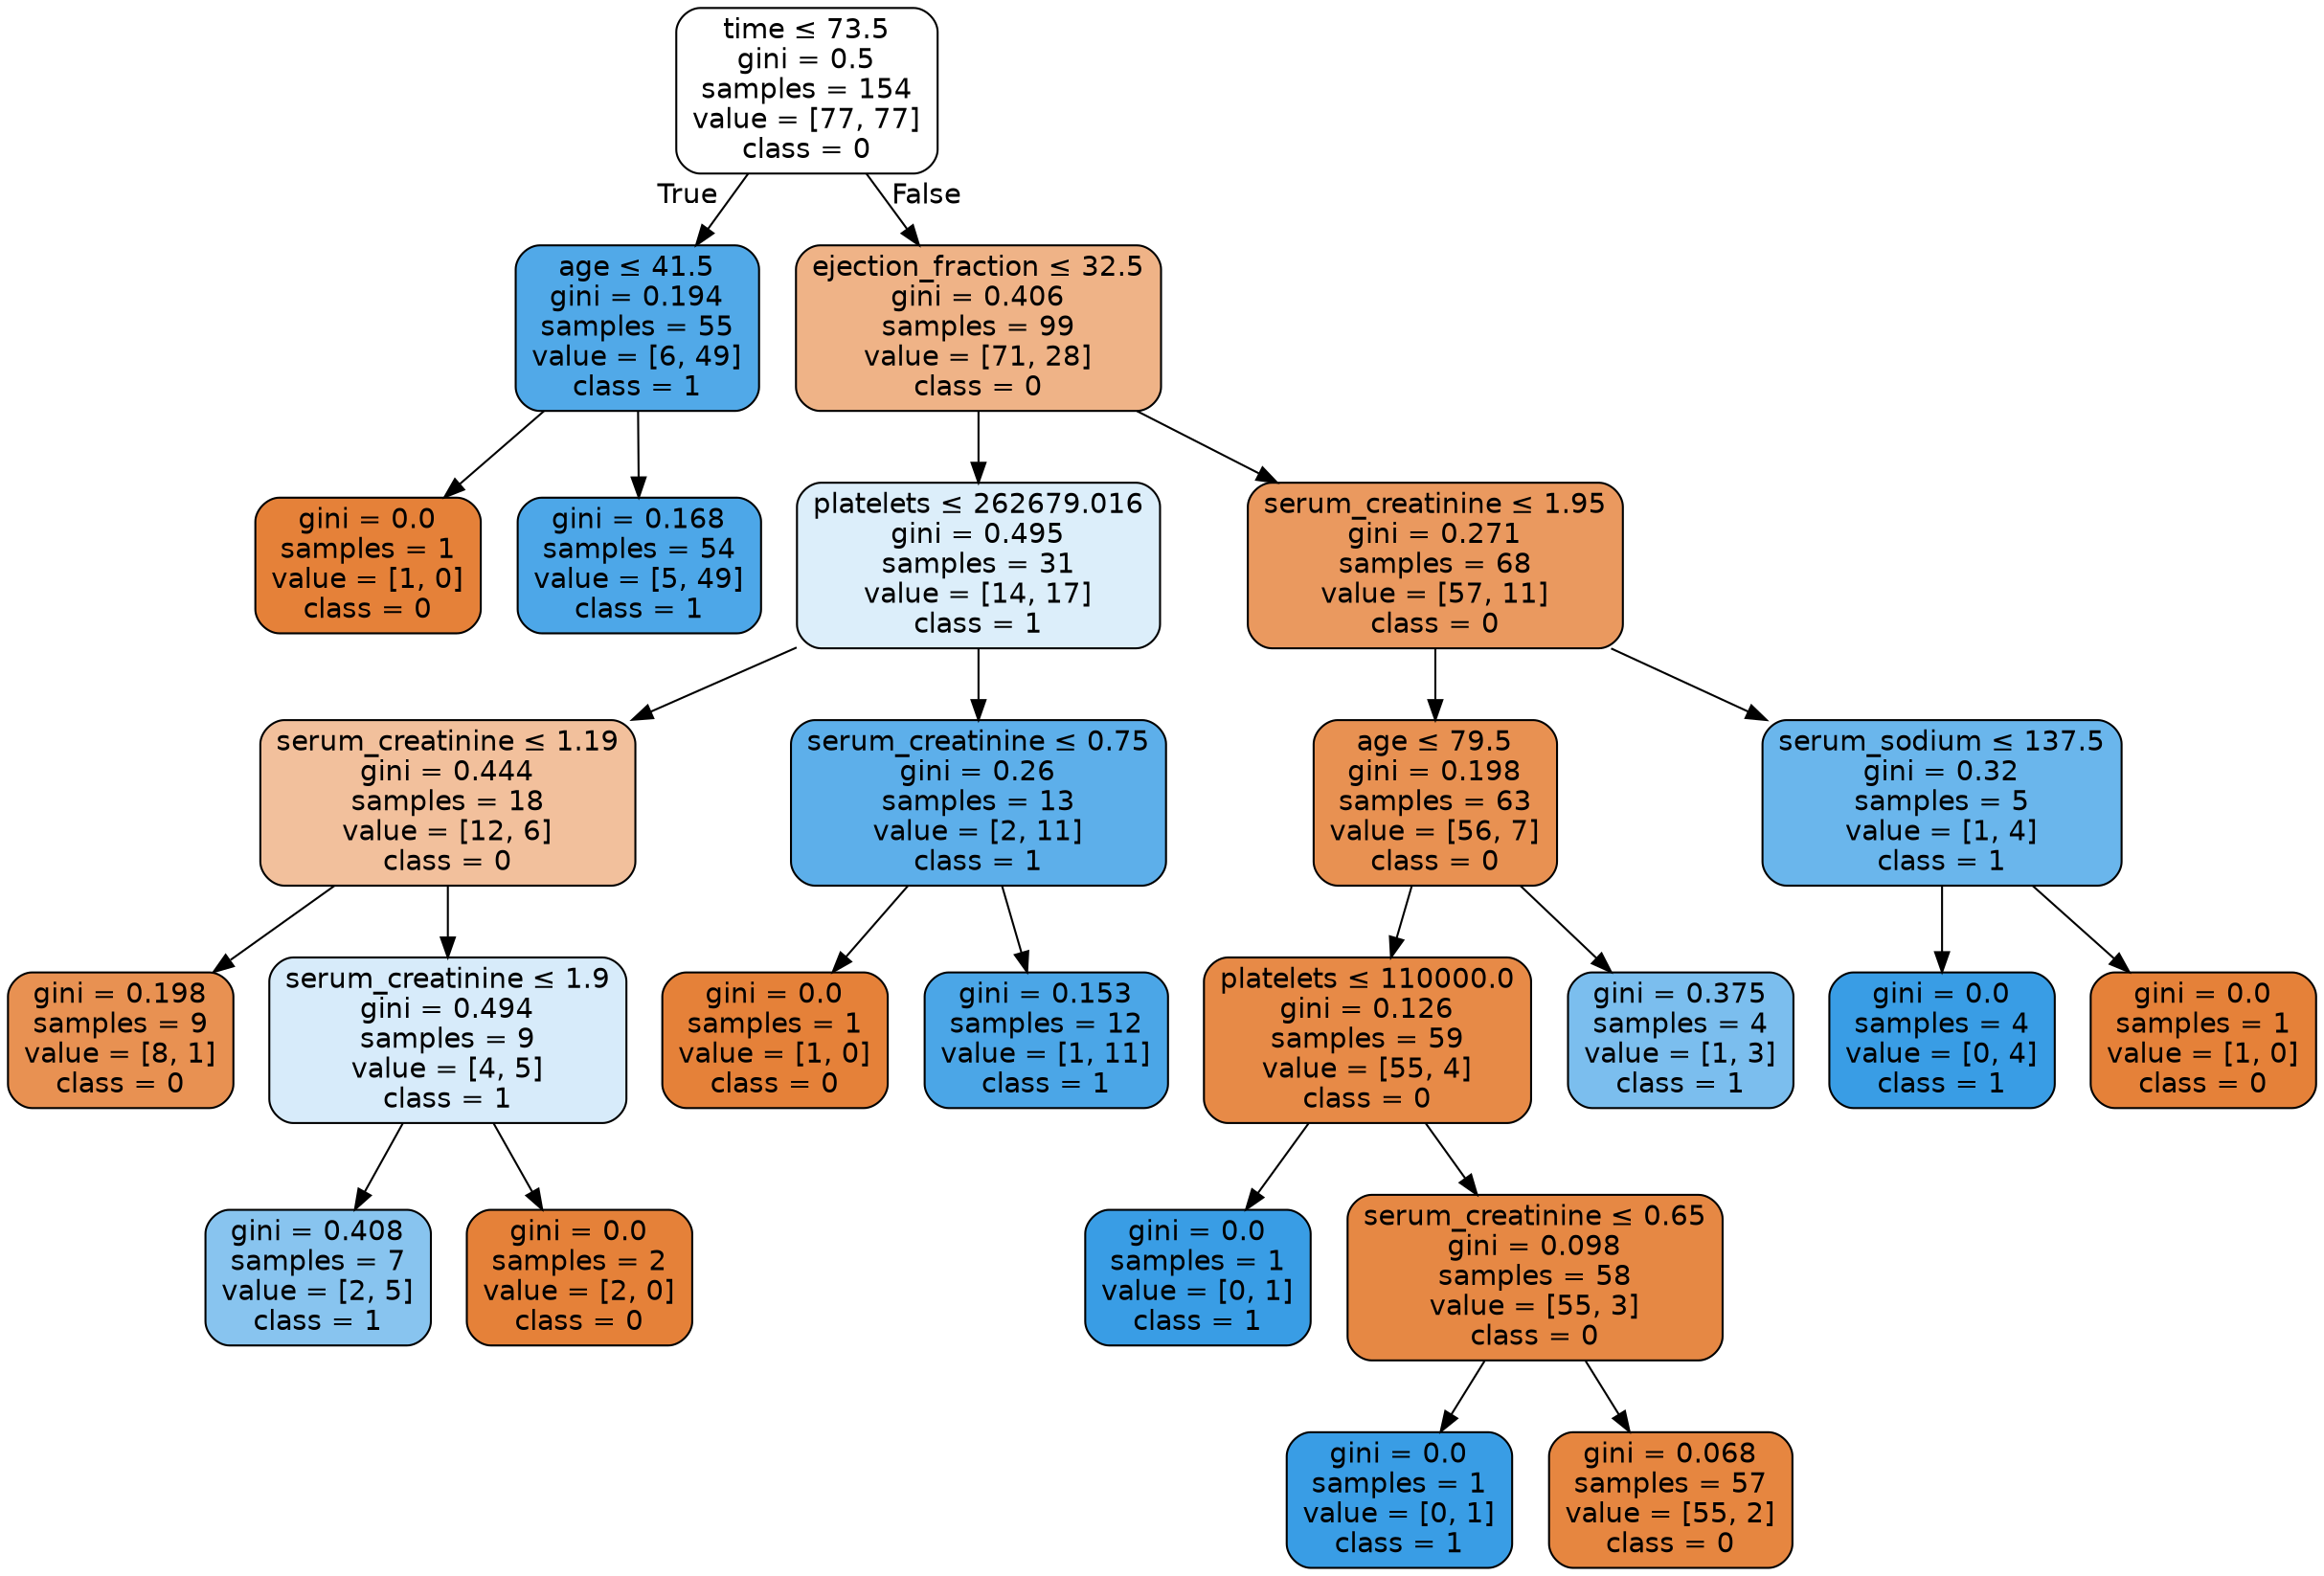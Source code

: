 digraph Tree {
node [shape=box, style="filled, rounded", color="black", fontname=helvetica] ;
edge [fontname=helvetica] ;
0 [label=<time &le; 73.5<br/>gini = 0.5<br/>samples = 154<br/>value = [77, 77]<br/>class = 0>, fillcolor="#ffffff"] ;
1 [label=<age &le; 41.5<br/>gini = 0.194<br/>samples = 55<br/>value = [6, 49]<br/>class = 1>, fillcolor="#51a9e8"] ;
0 -> 1 [labeldistance=2.5, labelangle=45, headlabel="True"] ;
2 [label=<gini = 0.0<br/>samples = 1<br/>value = [1, 0]<br/>class = 0>, fillcolor="#e58139"] ;
1 -> 2 ;
3 [label=<gini = 0.168<br/>samples = 54<br/>value = [5, 49]<br/>class = 1>, fillcolor="#4da7e8"] ;
1 -> 3 ;
4 [label=<ejection_fraction &le; 32.5<br/>gini = 0.406<br/>samples = 99<br/>value = [71, 28]<br/>class = 0>, fillcolor="#efb387"] ;
0 -> 4 [labeldistance=2.5, labelangle=-45, headlabel="False"] ;
5 [label=<platelets &le; 262679.016<br/>gini = 0.495<br/>samples = 31<br/>value = [14, 17]<br/>class = 1>, fillcolor="#dceefa"] ;
4 -> 5 ;
6 [label=<serum_creatinine &le; 1.19<br/>gini = 0.444<br/>samples = 18<br/>value = [12, 6]<br/>class = 0>, fillcolor="#f2c09c"] ;
5 -> 6 ;
7 [label=<gini = 0.198<br/>samples = 9<br/>value = [8, 1]<br/>class = 0>, fillcolor="#e89152"] ;
6 -> 7 ;
8 [label=<serum_creatinine &le; 1.9<br/>gini = 0.494<br/>samples = 9<br/>value = [4, 5]<br/>class = 1>, fillcolor="#d7ebfa"] ;
6 -> 8 ;
9 [label=<gini = 0.408<br/>samples = 7<br/>value = [2, 5]<br/>class = 1>, fillcolor="#88c4ef"] ;
8 -> 9 ;
10 [label=<gini = 0.0<br/>samples = 2<br/>value = [2, 0]<br/>class = 0>, fillcolor="#e58139"] ;
8 -> 10 ;
11 [label=<serum_creatinine &le; 0.75<br/>gini = 0.26<br/>samples = 13<br/>value = [2, 11]<br/>class = 1>, fillcolor="#5dafea"] ;
5 -> 11 ;
12 [label=<gini = 0.0<br/>samples = 1<br/>value = [1, 0]<br/>class = 0>, fillcolor="#e58139"] ;
11 -> 12 ;
13 [label=<gini = 0.153<br/>samples = 12<br/>value = [1, 11]<br/>class = 1>, fillcolor="#4ba6e7"] ;
11 -> 13 ;
14 [label=<serum_creatinine &le; 1.95<br/>gini = 0.271<br/>samples = 68<br/>value = [57, 11]<br/>class = 0>, fillcolor="#ea995f"] ;
4 -> 14 ;
15 [label=<age &le; 79.5<br/>gini = 0.198<br/>samples = 63<br/>value = [56, 7]<br/>class = 0>, fillcolor="#e89152"] ;
14 -> 15 ;
16 [label=<platelets &le; 110000.0<br/>gini = 0.126<br/>samples = 59<br/>value = [55, 4]<br/>class = 0>, fillcolor="#e78a47"] ;
15 -> 16 ;
17 [label=<gini = 0.0<br/>samples = 1<br/>value = [0, 1]<br/>class = 1>, fillcolor="#399de5"] ;
16 -> 17 ;
18 [label=<serum_creatinine &le; 0.65<br/>gini = 0.098<br/>samples = 58<br/>value = [55, 3]<br/>class = 0>, fillcolor="#e68844"] ;
16 -> 18 ;
19 [label=<gini = 0.0<br/>samples = 1<br/>value = [0, 1]<br/>class = 1>, fillcolor="#399de5"] ;
18 -> 19 ;
20 [label=<gini = 0.068<br/>samples = 57<br/>value = [55, 2]<br/>class = 0>, fillcolor="#e68640"] ;
18 -> 20 ;
21 [label=<gini = 0.375<br/>samples = 4<br/>value = [1, 3]<br/>class = 1>, fillcolor="#7bbeee"] ;
15 -> 21 ;
22 [label=<serum_sodium &le; 137.5<br/>gini = 0.32<br/>samples = 5<br/>value = [1, 4]<br/>class = 1>, fillcolor="#6ab6ec"] ;
14 -> 22 ;
23 [label=<gini = 0.0<br/>samples = 4<br/>value = [0, 4]<br/>class = 1>, fillcolor="#399de5"] ;
22 -> 23 ;
24 [label=<gini = 0.0<br/>samples = 1<br/>value = [1, 0]<br/>class = 0>, fillcolor="#e58139"] ;
22 -> 24 ;
}